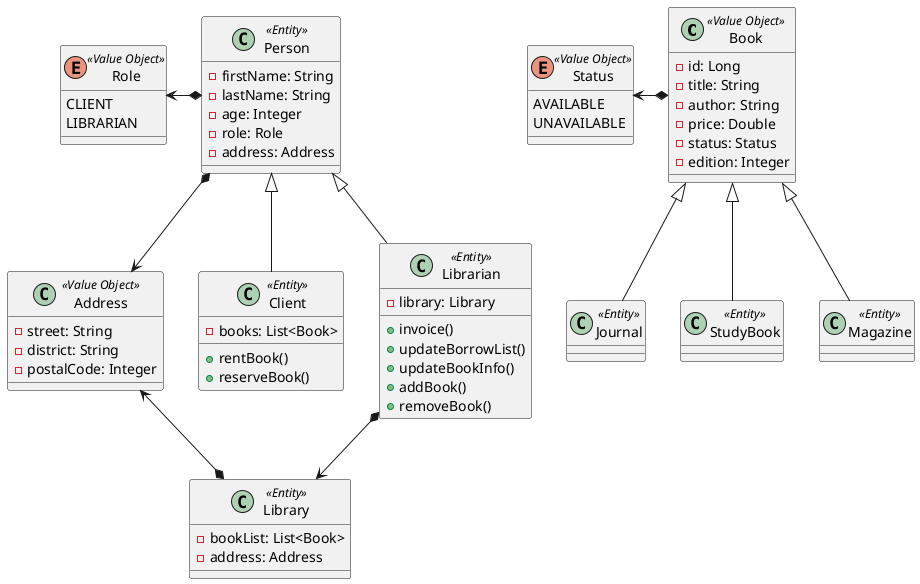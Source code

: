 @startuml
'https://plantuml.com/class-diagram

class Book <<Value Object>> {
-id: Long
-title: String
-author: String
-price: Double
-status: Status
-edition: Integer
}

class Person <<Entity>> {
-firstName: String
-lastName: String
-age: Integer
-role: Role
-address: Address
}

class Client <<Entity>> {
-books: List<Book>

+rentBook()
+reserveBook()
}

class Librarian <<Entity>> {
-library: Library

+invoice()
+updateBorrowList()
+updateBookInfo()
+addBook()
+removeBook()
}

class Library <<Entity>> {
-bookList: List<Book>
-address: Address
}

class Address <<Value Object>> {
-street: String
-district: String
-postalCode: Integer
}

class Journal <<Entity>> {
}

class StudyBook <<Entity>> {
}

class Magazine <<Entity>> {
}

enum Status <<Value Object>> {
AVAILABLE
UNAVAILABLE
}

enum Role <<Value Object>> {
CLIENT
LIBRARIAN
}

Book *--left> Status
Person *--left> Role
Person *--> Address
Librarian *--> Library
Library *--up> Address


Journal --up|> Book
StudyBook --up|> Book
Magazine --up|> Book

Client --up|> Person
Librarian --up|> Person

@enduml